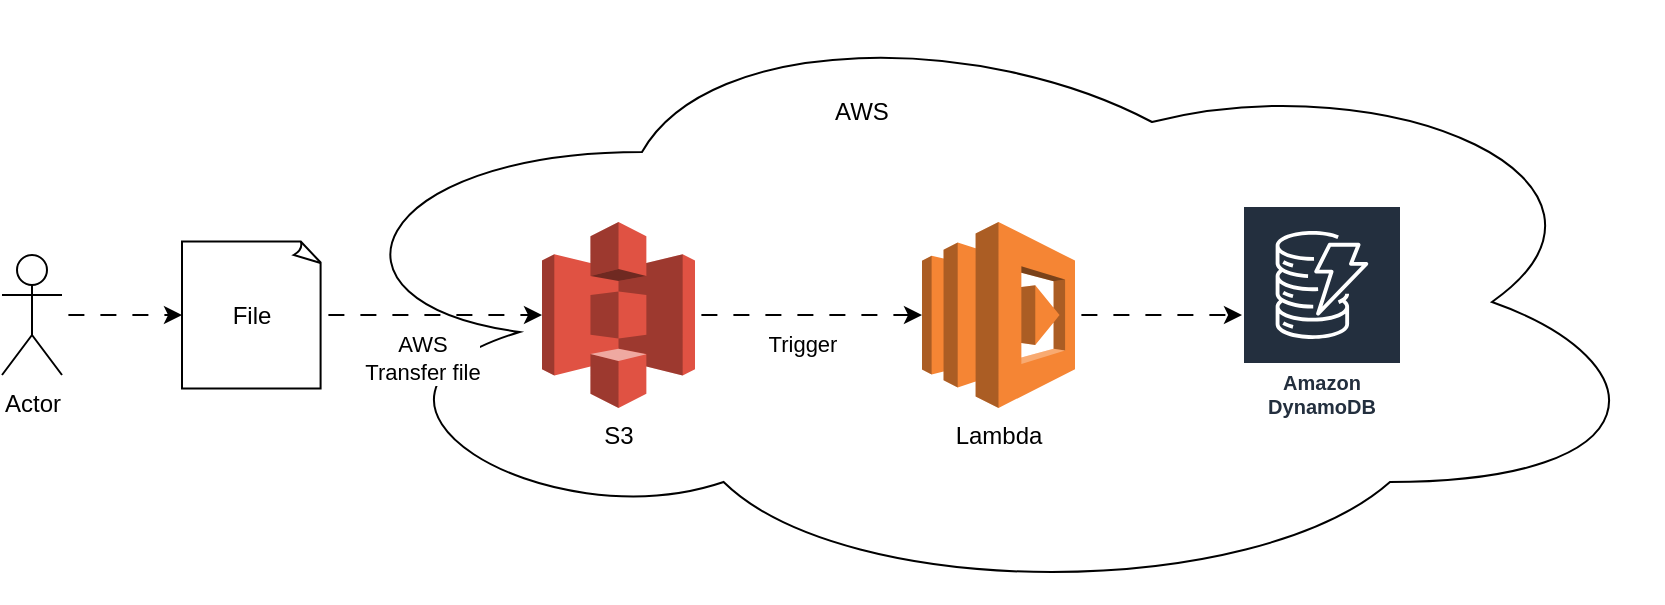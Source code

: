 <mxfile version="28.2.7">
  <diagram name="Page-1" id="zcTfqJIGsJ-_f5P4ek4f">
    <mxGraphModel grid="1" page="1" gridSize="10" guides="1" tooltips="1" connect="1" arrows="1" fold="1" pageScale="1" pageWidth="850" pageHeight="1100" math="0" shadow="0">
      <root>
        <mxCell id="0" />
        <mxCell id="1" parent="0" />
        <mxCell id="xCqx_qom46RemQlhAT4U-12" value="" style="ellipse;shape=cloud;whiteSpace=wrap;html=1;" vertex="1" parent="1">
          <mxGeometry x="270" y="200" width="680" height="300" as="geometry" />
        </mxCell>
        <mxCell id="xCqx_qom46RemQlhAT4U-1" value="S3" style="outlineConnect=0;dashed=0;verticalLabelPosition=bottom;verticalAlign=top;align=center;html=1;shape=mxgraph.aws3.s3;fillColor=#E05243;gradientColor=none;" vertex="1" parent="1">
          <mxGeometry x="390" y="310" width="76.5" height="93" as="geometry" />
        </mxCell>
        <mxCell id="xCqx_qom46RemQlhAT4U-11" style="edgeStyle=orthogonalEdgeStyle;rounded=0;orthogonalLoop=1;jettySize=auto;html=1;flowAnimation=1;" edge="1" parent="1" source="xCqx_qom46RemQlhAT4U-2" target="xCqx_qom46RemQlhAT4U-10">
          <mxGeometry relative="1" as="geometry" />
        </mxCell>
        <mxCell id="xCqx_qom46RemQlhAT4U-2" value="&lt;div&gt;Lambda&lt;/div&gt;" style="outlineConnect=0;dashed=0;verticalLabelPosition=bottom;verticalAlign=top;align=center;html=1;shape=mxgraph.aws3.lambda;fillColor=#F58534;gradientColor=none;" vertex="1" parent="1">
          <mxGeometry x="580" y="310" width="76.5" height="93" as="geometry" />
        </mxCell>
        <mxCell id="xCqx_qom46RemQlhAT4U-3" value="Actor" style="shape=umlActor;verticalLabelPosition=bottom;verticalAlign=top;html=1;outlineConnect=0;" vertex="1" parent="1">
          <mxGeometry x="120" y="326.5" width="30" height="60" as="geometry" />
        </mxCell>
        <mxCell id="xCqx_qom46RemQlhAT4U-4" value="File" style="whiteSpace=wrap;html=1;shape=mxgraph.basic.document" vertex="1" parent="1">
          <mxGeometry x="210" y="319.75" width="70" height="73.5" as="geometry" />
        </mxCell>
        <mxCell id="xCqx_qom46RemQlhAT4U-5" style="edgeStyle=orthogonalEdgeStyle;rounded=0;orthogonalLoop=1;jettySize=auto;html=1;entryX=0;entryY=0.5;entryDx=0;entryDy=0;entryPerimeter=0;flowAnimation=1;" edge="1" parent="1" source="xCqx_qom46RemQlhAT4U-3" target="xCqx_qom46RemQlhAT4U-4">
          <mxGeometry relative="1" as="geometry" />
        </mxCell>
        <mxCell id="xCqx_qom46RemQlhAT4U-6" style="edgeStyle=orthogonalEdgeStyle;rounded=0;orthogonalLoop=1;jettySize=auto;html=1;entryX=0;entryY=0.5;entryDx=0;entryDy=0;entryPerimeter=0;flowAnimation=1;" edge="1" parent="1" source="xCqx_qom46RemQlhAT4U-4" target="xCqx_qom46RemQlhAT4U-1">
          <mxGeometry relative="1" as="geometry" />
        </mxCell>
        <mxCell id="xCqx_qom46RemQlhAT4U-8" value="AWS&lt;br&gt;Transfer file" style="edgeLabel;html=1;align=center;verticalAlign=middle;resizable=0;points=[];" connectable="0" vertex="1" parent="xCqx_qom46RemQlhAT4U-6">
          <mxGeometry x="-0.164" y="2" relative="1" as="geometry">
            <mxPoint x="4" y="23" as="offset" />
          </mxGeometry>
        </mxCell>
        <mxCell id="xCqx_qom46RemQlhAT4U-7" style="edgeStyle=orthogonalEdgeStyle;rounded=0;orthogonalLoop=1;jettySize=auto;html=1;entryX=0;entryY=0.5;entryDx=0;entryDy=0;entryPerimeter=0;flowAnimation=1;" edge="1" parent="1" source="xCqx_qom46RemQlhAT4U-1" target="xCqx_qom46RemQlhAT4U-2">
          <mxGeometry relative="1" as="geometry" />
        </mxCell>
        <mxCell id="xCqx_qom46RemQlhAT4U-9" value="Trigger" style="edgeLabel;html=1;align=center;verticalAlign=middle;resizable=0;points=[];" connectable="0" vertex="1" parent="xCqx_qom46RemQlhAT4U-7">
          <mxGeometry x="-0.075" y="-2" relative="1" as="geometry">
            <mxPoint x="1" y="12" as="offset" />
          </mxGeometry>
        </mxCell>
        <mxCell id="xCqx_qom46RemQlhAT4U-10" value="Amazon DynamoDB" style="sketch=0;outlineConnect=0;fontColor=#232F3E;gradientColor=none;strokeColor=#ffffff;fillColor=#232F3E;dashed=0;verticalLabelPosition=middle;verticalAlign=bottom;align=center;html=1;whiteSpace=wrap;fontSize=10;fontStyle=1;spacing=3;shape=mxgraph.aws4.productIcon;prIcon=mxgraph.aws4.dynamodb;" vertex="1" parent="1">
          <mxGeometry x="740" y="301.5" width="80" height="110" as="geometry" />
        </mxCell>
        <mxCell id="xCqx_qom46RemQlhAT4U-13" value="AWS" style="text;html=1;whiteSpace=wrap;strokeColor=none;fillColor=none;align=center;verticalAlign=middle;rounded=0;" vertex="1" parent="1">
          <mxGeometry x="520" y="240" width="60" height="30" as="geometry" />
        </mxCell>
      </root>
    </mxGraphModel>
  </diagram>
</mxfile>
